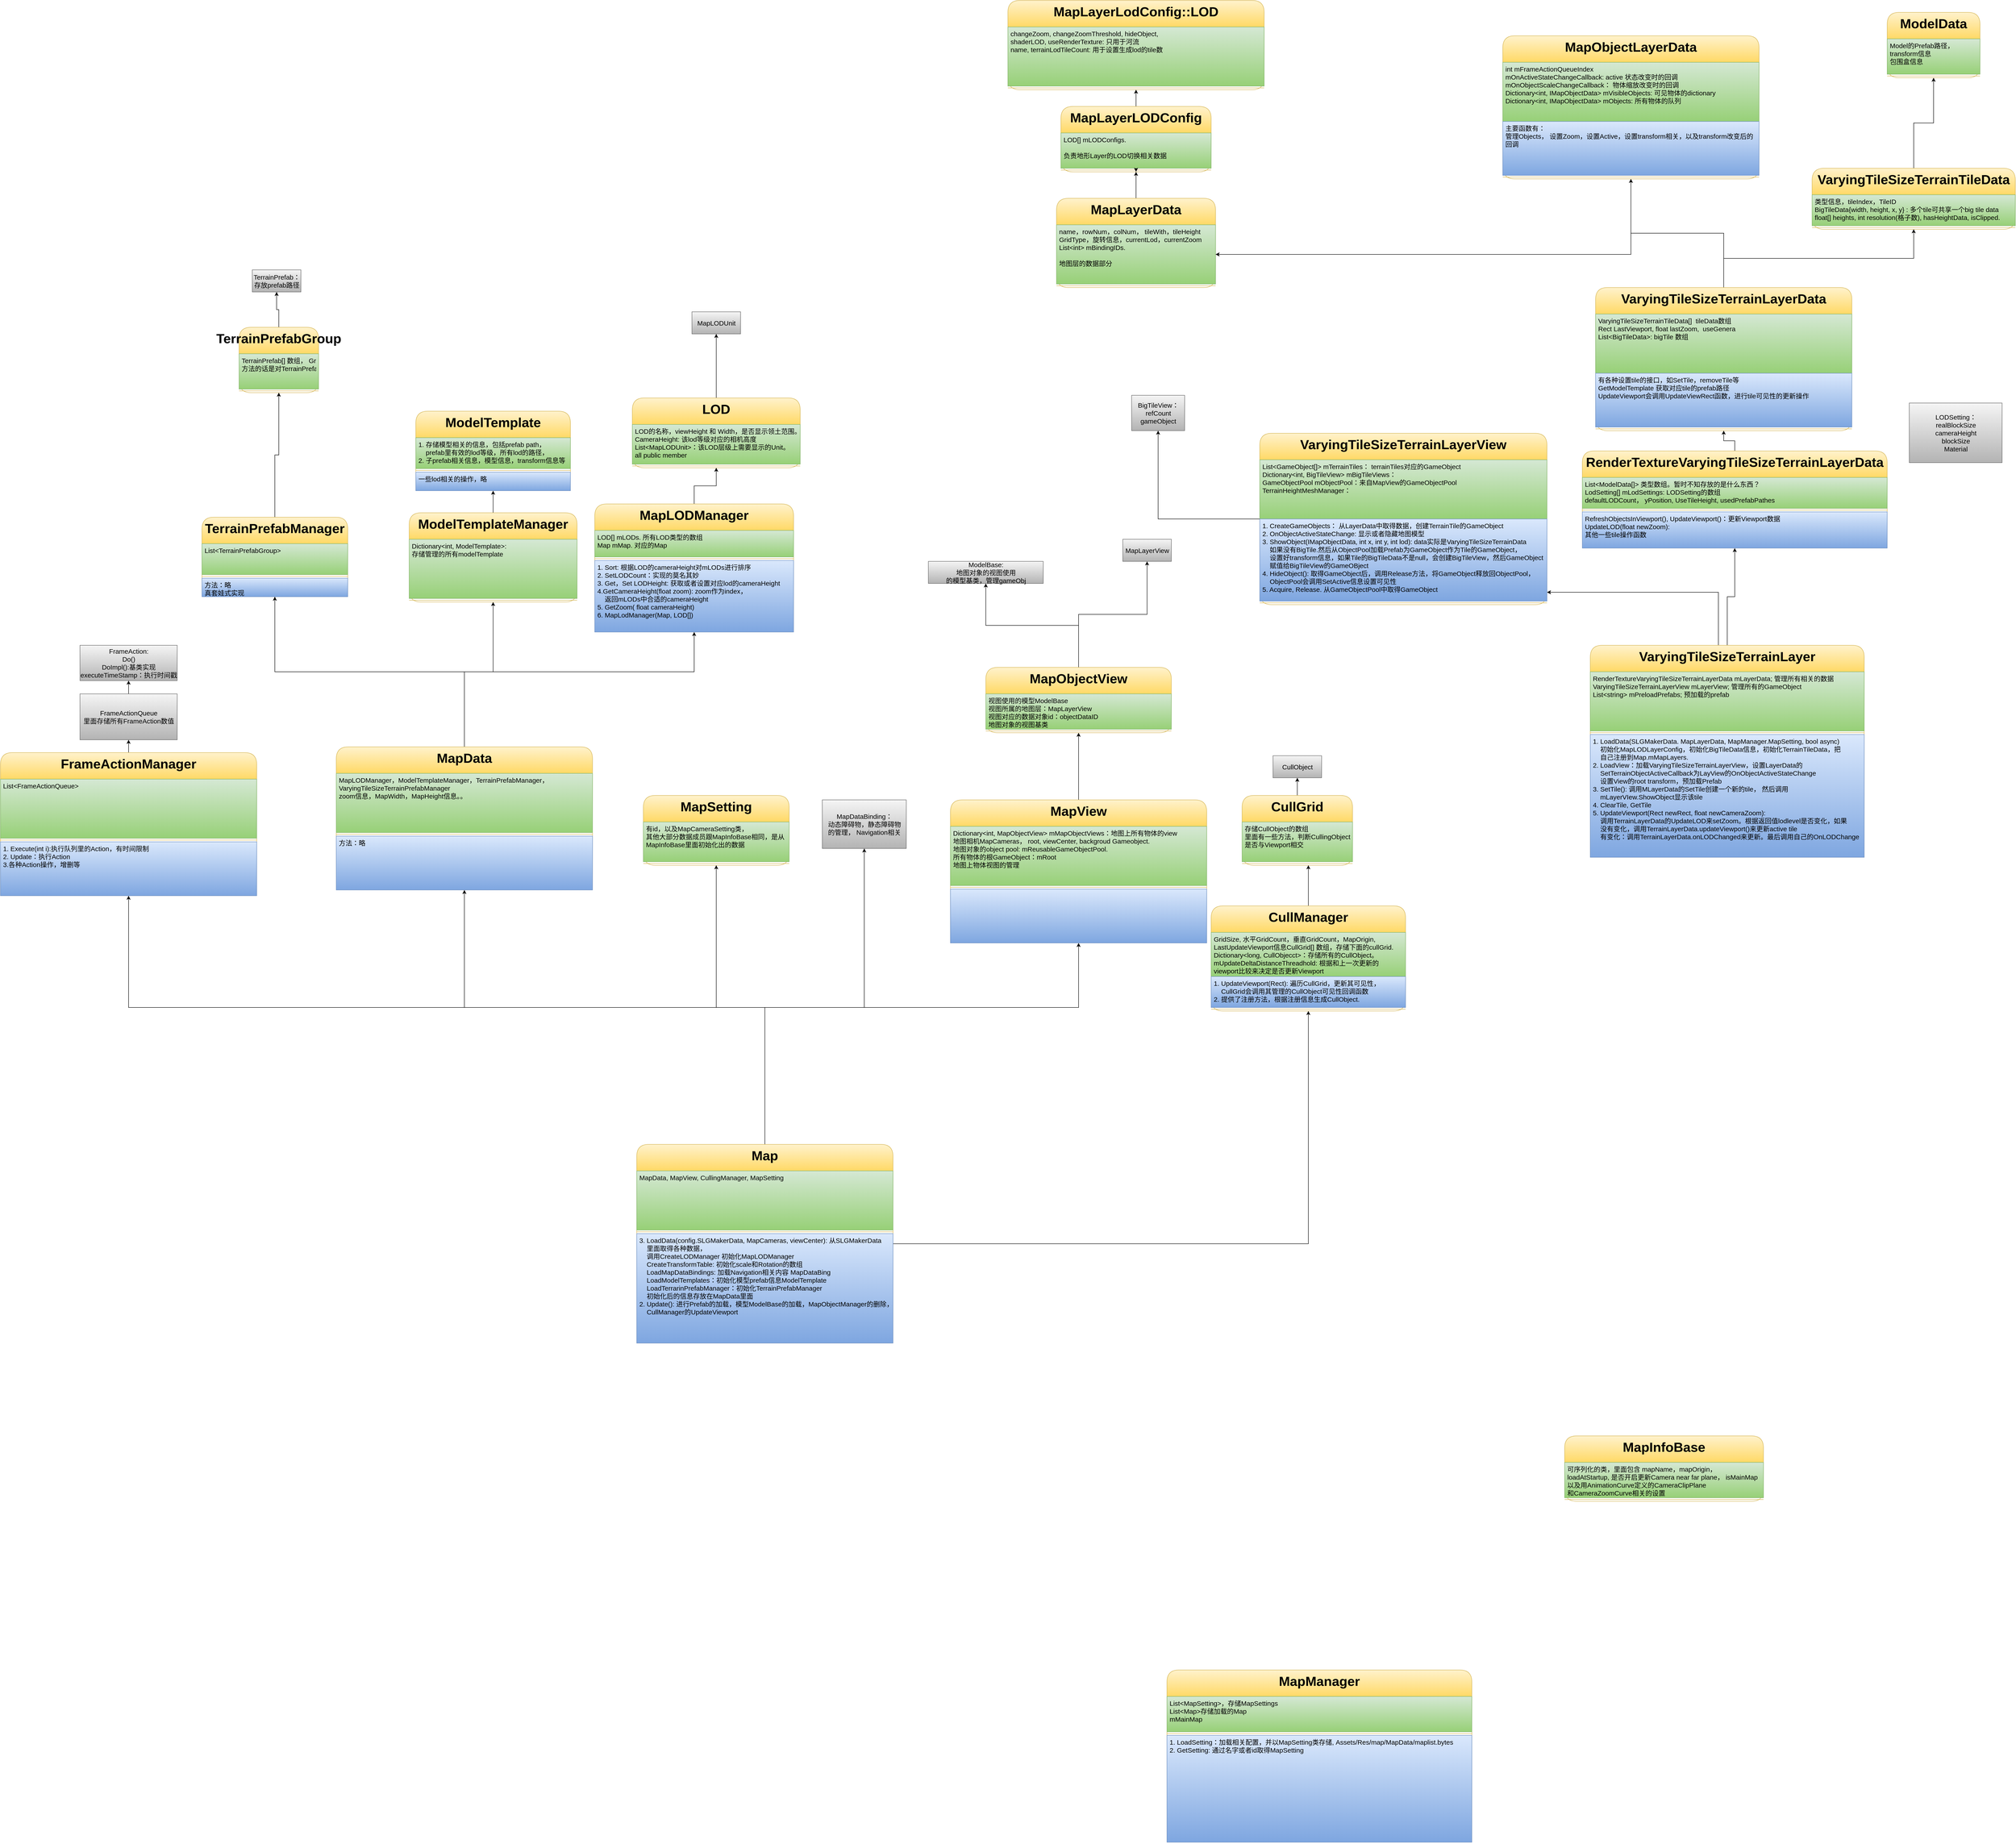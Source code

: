 <mxfile version="20.8.16" type="device"><diagram name="第 1 页" id="ucZVo834wpyrPWDDv5lO"><mxGraphModel dx="4530" dy="2375" grid="1" gridSize="10" guides="1" tooltips="1" connect="1" arrows="1" fold="1" page="1" pageScale="1" pageWidth="827" pageHeight="1169" math="0" shadow="0"><root><mxCell id="0"/><mxCell id="1" parent="0"/><mxCell id="-vTUXGV2b1IW-yCaUbEU-8" value="MapInfoBase" style="swimlane;fontStyle=1;align=center;verticalAlign=top;childLayout=stackLayout;horizontal=1;startSize=60;horizontalStack=0;resizeParent=1;resizeParentMax=0;resizeLast=0;collapsible=1;marginBottom=0;fillColor=#fff2cc;gradientColor=#ffd966;strokeColor=#d6b656;fontSize=30;rounded=1;shadow=0;sketch=0;" parent="1" vertex="1"><mxGeometry x="1430" y="2600" width="450" height="148" as="geometry"/></mxCell><mxCell id="-vTUXGV2b1IW-yCaUbEU-9" value="可序列化的类，里面包含 mapName，mapOrigin，&#10;loadAtStartup, 是否开启更新Camera near far plane， isMainMap&#10;以及用AnimationCurve定义的CameraClipPlane&#10;和CameraZoomCurve相关的设置" style="text;strokeColor=#82b366;fillColor=#d5e8d4;align=left;verticalAlign=top;spacingLeft=4;spacingRight=4;overflow=hidden;rotatable=0;points=[[0,0.5],[1,0.5]];portConstraint=eastwest;gradientColor=#97d077;fontSize=15;" parent="-vTUXGV2b1IW-yCaUbEU-8" vertex="1"><mxGeometry y="60" width="450" height="80" as="geometry"/></mxCell><mxCell id="-vTUXGV2b1IW-yCaUbEU-10" value="" style="line;strokeWidth=1;fillColor=none;align=left;verticalAlign=middle;spacingTop=-1;spacingLeft=3;spacingRight=3;rotatable=0;labelPosition=right;points=[];portConstraint=eastwest;strokeColor=inherit;rounded=1;shadow=0;sketch=0;fontSize=30;" parent="-vTUXGV2b1IW-yCaUbEU-8" vertex="1"><mxGeometry y="140" width="450" height="8" as="geometry"/></mxCell><mxCell id="-vTUXGV2b1IW-yCaUbEU-12" value="MapSetting" style="swimlane;fontStyle=1;align=center;verticalAlign=top;childLayout=stackLayout;horizontal=1;startSize=60;horizontalStack=0;resizeParent=1;resizeParentMax=0;resizeLast=0;collapsible=1;marginBottom=0;fillColor=#fff2cc;gradientColor=#ffd966;strokeColor=#d6b656;fontSize=30;rounded=1;shadow=0;sketch=0;" parent="1" vertex="1"><mxGeometry x="-655" y="1150" width="330" height="158" as="geometry"/></mxCell><mxCell id="-vTUXGV2b1IW-yCaUbEU-13" value="有id，以及MapCameraSetting类，&#10;其他大部分数据成员跟MapInfoBase相同，是从&#10;MapInfoBase里面初始化出的数据" style="text;strokeColor=#82b366;fillColor=#d5e8d4;align=left;verticalAlign=top;spacingLeft=4;spacingRight=4;overflow=hidden;rotatable=0;points=[[0,0.5],[1,0.5]];portConstraint=eastwest;gradientColor=#97d077;fontSize=15;" parent="-vTUXGV2b1IW-yCaUbEU-12" vertex="1"><mxGeometry y="60" width="330" height="90" as="geometry"/></mxCell><mxCell id="-vTUXGV2b1IW-yCaUbEU-14" value="" style="line;strokeWidth=1;fillColor=none;align=left;verticalAlign=middle;spacingTop=-1;spacingLeft=3;spacingRight=3;rotatable=0;labelPosition=right;points=[];portConstraint=eastwest;strokeColor=inherit;rounded=1;shadow=0;sketch=0;fontSize=30;" parent="-vTUXGV2b1IW-yCaUbEU-12" vertex="1"><mxGeometry y="150" width="330" height="8" as="geometry"/></mxCell><mxCell id="-vTUXGV2b1IW-yCaUbEU-15" value="MapManager" style="swimlane;fontStyle=1;align=center;verticalAlign=top;childLayout=stackLayout;horizontal=1;startSize=60;horizontalStack=0;resizeParent=1;resizeParentMax=0;resizeLast=0;collapsible=1;marginBottom=0;fillColor=#fff2cc;gradientColor=#ffd966;strokeColor=#d6b656;fontSize=30;rounded=1;shadow=0;sketch=0;" parent="1" vertex="1"><mxGeometry x="530" y="3130" width="690" height="390" as="geometry"/></mxCell><mxCell id="-vTUXGV2b1IW-yCaUbEU-16" value="List&lt;MapSetting&gt;，存储MapSettings&#10;List&lt;Map&gt;存储加载的Map&#10;mMainMap" style="text;strokeColor=#82b366;fillColor=#d5e8d4;align=left;verticalAlign=top;spacingLeft=4;spacingRight=4;overflow=hidden;rotatable=0;points=[[0,0.5],[1,0.5]];portConstraint=eastwest;gradientColor=#97d077;fontSize=15;" parent="-vTUXGV2b1IW-yCaUbEU-15" vertex="1"><mxGeometry y="60" width="690" height="80" as="geometry"/></mxCell><mxCell id="-vTUXGV2b1IW-yCaUbEU-17" value="" style="line;strokeWidth=1;fillColor=none;align=left;verticalAlign=middle;spacingTop=-1;spacingLeft=3;spacingRight=3;rotatable=0;labelPosition=right;points=[];portConstraint=eastwest;strokeColor=inherit;rounded=1;shadow=0;sketch=0;fontSize=30;" parent="-vTUXGV2b1IW-yCaUbEU-15" vertex="1"><mxGeometry y="140" width="690" height="8" as="geometry"/></mxCell><mxCell id="-vTUXGV2b1IW-yCaUbEU-18" value="1. LoadSetting：加载相关配置，并以MapSetting类存储, Assets/Res/map/MapData/maplist.bytes&#10;2. GetSetting: 通过名字或者id取得MapSetting&#10;" style="text;strokeColor=#6c8ebf;fillColor=#dae8fc;align=left;verticalAlign=top;spacingLeft=4;spacingRight=4;overflow=hidden;rotatable=0;points=[[0,0.5],[1,0.5]];portConstraint=eastwest;gradientColor=#7ea6e0;fontSize=15;" parent="-vTUXGV2b1IW-yCaUbEU-15" vertex="1"><mxGeometry y="148" width="690" height="242" as="geometry"/></mxCell><mxCell id="-vTUXGV2b1IW-yCaUbEU-29" style="edgeStyle=orthogonalEdgeStyle;rounded=0;orthogonalLoop=1;jettySize=auto;html=1;" parent="1" source="-vTUXGV2b1IW-yCaUbEU-19" target="-vTUXGV2b1IW-yCaUbEU-24" edge="1"><mxGeometry relative="1" as="geometry"/></mxCell><mxCell id="-vTUXGV2b1IW-yCaUbEU-19" value="MapLODManager" style="swimlane;fontStyle=1;align=center;verticalAlign=top;childLayout=stackLayout;horizontal=1;startSize=60;horizontalStack=0;resizeParent=1;resizeParentMax=0;resizeLast=0;collapsible=1;marginBottom=0;fillColor=#fff2cc;gradientColor=#ffd966;strokeColor=#d6b656;fontSize=30;rounded=1;shadow=0;sketch=0;" parent="1" vertex="1"><mxGeometry x="-765" y="490" width="450" height="290" as="geometry"/></mxCell><mxCell id="-vTUXGV2b1IW-yCaUbEU-20" value="LOD[] mLODs. 所有LOD类型的数组&#10;Map mMap. 对应的Map" style="text;strokeColor=#82b366;fillColor=#d5e8d4;align=left;verticalAlign=top;spacingLeft=4;spacingRight=4;overflow=hidden;rotatable=0;points=[[0,0.5],[1,0.5]];portConstraint=eastwest;gradientColor=#97d077;fontSize=15;" parent="-vTUXGV2b1IW-yCaUbEU-19" vertex="1"><mxGeometry y="60" width="450" height="60" as="geometry"/></mxCell><mxCell id="-vTUXGV2b1IW-yCaUbEU-21" value="" style="line;strokeWidth=1;fillColor=none;align=left;verticalAlign=middle;spacingTop=-1;spacingLeft=3;spacingRight=3;rotatable=0;labelPosition=right;points=[];portConstraint=eastwest;strokeColor=inherit;rounded=1;shadow=0;sketch=0;fontSize=30;" parent="-vTUXGV2b1IW-yCaUbEU-19" vertex="1"><mxGeometry y="120" width="450" height="8" as="geometry"/></mxCell><mxCell id="-vTUXGV2b1IW-yCaUbEU-22" value="1. Sort: 根据LOD的cameraHeight对mLODs进行排序&#10;2. SetLODCount：实现的莫名其妙&#10;3. Get，Set LODHeight: 获取或者设置对应lod的cameraHeight&#10;4.GetCameraHeight(float zoom): zoom作为index，&#10;    返回mLODs中合适的cameraHeight&#10;5. GetZoom( float cameraHeight)&#10;6. MapLodManager(Map, LOD[])" style="text;strokeColor=#6c8ebf;fillColor=#dae8fc;align=left;verticalAlign=top;spacingLeft=4;spacingRight=4;overflow=hidden;rotatable=0;points=[[0,0.5],[1,0.5]];portConstraint=eastwest;gradientColor=#7ea6e0;fontSize=15;" parent="-vTUXGV2b1IW-yCaUbEU-19" vertex="1"><mxGeometry y="128" width="450" height="162" as="geometry"/></mxCell><mxCell id="-vTUXGV2b1IW-yCaUbEU-23" value="MapLODUnit" style="html=1;fontSize=15;fillColor=#f5f5f5;gradientColor=#b3b3b3;strokeColor=#666666;" parent="1" vertex="1"><mxGeometry x="-545" y="55" width="110" height="50" as="geometry"/></mxCell><mxCell id="-vTUXGV2b1IW-yCaUbEU-28" style="edgeStyle=orthogonalEdgeStyle;rounded=0;orthogonalLoop=1;jettySize=auto;html=1;" parent="1" source="-vTUXGV2b1IW-yCaUbEU-24" target="-vTUXGV2b1IW-yCaUbEU-23" edge="1"><mxGeometry relative="1" as="geometry"/></mxCell><mxCell id="-vTUXGV2b1IW-yCaUbEU-24" value="LOD" style="swimlane;fontStyle=1;align=center;verticalAlign=top;childLayout=stackLayout;horizontal=1;startSize=60;horizontalStack=0;resizeParent=1;resizeParentMax=0;resizeLast=0;collapsible=1;marginBottom=0;fillColor=#fff2cc;gradientColor=#ffd966;strokeColor=#d6b656;fontSize=30;rounded=1;shadow=0;sketch=0;" parent="1" vertex="1"><mxGeometry x="-680" y="250" width="380" height="158" as="geometry"/></mxCell><mxCell id="-vTUXGV2b1IW-yCaUbEU-25" value="LOD的名称，viewHeight 和 Width，是否显示领土范围。&#10;CameraHeight: 该lod等级对应的相机高度&#10;List&lt;MapLODUnit&gt;：该LOD层级上需要显示的Unit。&#10;all public member&#10;" style="text;strokeColor=#82b366;fillColor=#d5e8d4;align=left;verticalAlign=top;spacingLeft=4;spacingRight=4;overflow=hidden;rotatable=0;points=[[0,0.5],[1,0.5]];portConstraint=eastwest;gradientColor=#97d077;fontSize=15;" parent="-vTUXGV2b1IW-yCaUbEU-24" vertex="1"><mxGeometry y="60" width="380" height="90" as="geometry"/></mxCell><mxCell id="-vTUXGV2b1IW-yCaUbEU-26" value="" style="line;strokeWidth=1;fillColor=none;align=left;verticalAlign=middle;spacingTop=-1;spacingLeft=3;spacingRight=3;rotatable=0;labelPosition=right;points=[];portConstraint=eastwest;strokeColor=inherit;rounded=1;shadow=0;sketch=0;fontSize=30;" parent="-vTUXGV2b1IW-yCaUbEU-24" vertex="1"><mxGeometry y="150" width="380" height="8" as="geometry"/></mxCell><mxCell id="-vTUXGV2b1IW-yCaUbEU-30" value="MapDataBinding：&lt;br&gt;动态障碍物，静态障碍物&lt;br&gt;的管理， Navigation相关" style="html=1;fontSize=15;fillColor=#f5f5f5;gradientColor=#b3b3b3;strokeColor=#666666;" parent="1" vertex="1"><mxGeometry x="-250" y="1160" width="190" height="110" as="geometry"/></mxCell><mxCell id="-vTUXGV2b1IW-yCaUbEU-34" value="ModelTemplate" style="swimlane;fontStyle=1;align=center;verticalAlign=top;childLayout=stackLayout;horizontal=1;startSize=60;horizontalStack=0;resizeParent=1;resizeParentMax=0;resizeLast=0;collapsible=1;marginBottom=0;fillColor=#fff2cc;gradientColor=#ffd966;strokeColor=#d6b656;fontSize=30;rounded=1;shadow=0;sketch=0;" parent="1" vertex="1"><mxGeometry x="-1170" y="280" width="350" height="180" as="geometry"/></mxCell><mxCell id="-vTUXGV2b1IW-yCaUbEU-35" value="1. 存储模型相关的信息，包括prefab path， &#10;    prefab里有效的lod等级，所有lod的路径，&#10;2. 子prefab相关信息，模型信息，transform信息等" style="text;strokeColor=#82b366;fillColor=#d5e8d4;align=left;verticalAlign=top;spacingLeft=4;spacingRight=4;overflow=hidden;rotatable=0;points=[[0,0.5],[1,0.5]];portConstraint=eastwest;gradientColor=#97d077;fontSize=15;" parent="-vTUXGV2b1IW-yCaUbEU-34" vertex="1"><mxGeometry y="60" width="350" height="70" as="geometry"/></mxCell><mxCell id="-vTUXGV2b1IW-yCaUbEU-36" value="" style="line;strokeWidth=1;fillColor=none;align=left;verticalAlign=middle;spacingTop=-1;spacingLeft=3;spacingRight=3;rotatable=0;labelPosition=right;points=[];portConstraint=eastwest;strokeColor=inherit;rounded=1;shadow=0;sketch=0;fontSize=30;" parent="-vTUXGV2b1IW-yCaUbEU-34" vertex="1"><mxGeometry y="130" width="350" height="8" as="geometry"/></mxCell><mxCell id="-vTUXGV2b1IW-yCaUbEU-37" value="一些lod相关的操作，略" style="text;strokeColor=#6c8ebf;fillColor=#dae8fc;align=left;verticalAlign=top;spacingLeft=4;spacingRight=4;overflow=hidden;rotatable=0;points=[[0,0.5],[1,0.5]];portConstraint=eastwest;gradientColor=#7ea6e0;fontSize=15;" parent="-vTUXGV2b1IW-yCaUbEU-34" vertex="1"><mxGeometry y="138" width="350" height="42" as="geometry"/></mxCell><mxCell id="-vTUXGV2b1IW-yCaUbEU-38" value="TerrainPrefab：&lt;br&gt;存放prefab路径" style="html=1;fontSize=15;fillColor=#f5f5f5;gradientColor=#b3b3b3;strokeColor=#666666;" parent="1" vertex="1"><mxGeometry x="-1540" y="-40" width="110" height="50" as="geometry"/></mxCell><mxCell id="pgSbF3IPqKMK44rvUrTD-12" style="edgeStyle=orthogonalEdgeStyle;rounded=0;orthogonalLoop=1;jettySize=auto;html=1;entryX=0.5;entryY=1;entryDx=0;entryDy=0;" parent="1" source="-vTUXGV2b1IW-yCaUbEU-39" target="-vTUXGV2b1IW-yCaUbEU-38" edge="1"><mxGeometry relative="1" as="geometry"/></mxCell><mxCell id="-vTUXGV2b1IW-yCaUbEU-39" value="TerrainPrefabGroup" style="swimlane;fontStyle=1;align=center;verticalAlign=top;childLayout=stackLayout;horizontal=1;startSize=60;horizontalStack=0;resizeParent=1;resizeParentMax=0;resizeLast=0;collapsible=1;marginBottom=0;fillColor=#fff2cc;gradientColor=#ffd966;strokeColor=#d6b656;fontSize=30;rounded=1;shadow=0;sketch=0;" parent="1" vertex="1"><mxGeometry x="-1570" y="90" width="180" height="148" as="geometry"/></mxCell><mxCell id="-vTUXGV2b1IW-yCaUbEU-40" value="TerrainPrefab[] 数组， GroupID&#10;方法的话是对TerrainPrefab数组的各种操作" style="text;strokeColor=#82b366;fillColor=#d5e8d4;align=left;verticalAlign=top;spacingLeft=4;spacingRight=4;overflow=hidden;rotatable=0;points=[[0,0.5],[1,0.5]];portConstraint=eastwest;gradientColor=#97d077;fontSize=15;" parent="-vTUXGV2b1IW-yCaUbEU-39" vertex="1"><mxGeometry y="60" width="180" height="80" as="geometry"/></mxCell><mxCell id="-vTUXGV2b1IW-yCaUbEU-41" value="" style="line;strokeWidth=1;fillColor=none;align=left;verticalAlign=middle;spacingTop=-1;spacingLeft=3;spacingRight=3;rotatable=0;labelPosition=right;points=[];portConstraint=eastwest;strokeColor=inherit;rounded=1;shadow=0;sketch=0;fontSize=30;" parent="-vTUXGV2b1IW-yCaUbEU-39" vertex="1"><mxGeometry y="140" width="180" height="8" as="geometry"/></mxCell><mxCell id="pgSbF3IPqKMK44rvUrTD-13" style="edgeStyle=orthogonalEdgeStyle;rounded=0;orthogonalLoop=1;jettySize=auto;html=1;" parent="1" source="-vTUXGV2b1IW-yCaUbEU-42" target="-vTUXGV2b1IW-yCaUbEU-39" edge="1"><mxGeometry relative="1" as="geometry"/></mxCell><mxCell id="-vTUXGV2b1IW-yCaUbEU-42" value="TerrainPrefabManager" style="swimlane;fontStyle=1;align=center;verticalAlign=top;childLayout=stackLayout;horizontal=1;startSize=60;horizontalStack=0;resizeParent=1;resizeParentMax=0;resizeLast=0;collapsible=1;marginBottom=0;fillColor=#fff2cc;gradientColor=#ffd966;strokeColor=#d6b656;fontSize=30;rounded=1;shadow=0;sketch=0;" parent="1" vertex="1"><mxGeometry x="-1654" y="520" width="330" height="180" as="geometry"/></mxCell><mxCell id="-vTUXGV2b1IW-yCaUbEU-43" value="List&lt;TerrainPrefabGroup&gt; " style="text;strokeColor=#82b366;fillColor=#d5e8d4;align=left;verticalAlign=top;spacingLeft=4;spacingRight=4;overflow=hidden;rotatable=0;points=[[0,0.5],[1,0.5]];portConstraint=eastwest;gradientColor=#97d077;fontSize=15;" parent="-vTUXGV2b1IW-yCaUbEU-42" vertex="1"><mxGeometry y="60" width="330" height="70" as="geometry"/></mxCell><mxCell id="-vTUXGV2b1IW-yCaUbEU-44" value="" style="line;strokeWidth=1;fillColor=none;align=left;verticalAlign=middle;spacingTop=-1;spacingLeft=3;spacingRight=3;rotatable=0;labelPosition=right;points=[];portConstraint=eastwest;strokeColor=inherit;rounded=1;shadow=0;sketch=0;fontSize=30;" parent="-vTUXGV2b1IW-yCaUbEU-42" vertex="1"><mxGeometry y="130" width="330" height="8" as="geometry"/></mxCell><mxCell id="-vTUXGV2b1IW-yCaUbEU-45" value="方法：略&#10;真套娃式实现" style="text;strokeColor=#6c8ebf;fillColor=#dae8fc;align=left;verticalAlign=top;spacingLeft=4;spacingRight=4;overflow=hidden;rotatable=0;points=[[0,0.5],[1,0.5]];portConstraint=eastwest;gradientColor=#7ea6e0;fontSize=15;" parent="-vTUXGV2b1IW-yCaUbEU-42" vertex="1"><mxGeometry y="138" width="330" height="42" as="geometry"/></mxCell><mxCell id="pgSbF3IPqKMK44rvUrTD-14" style="edgeStyle=orthogonalEdgeStyle;rounded=0;orthogonalLoop=1;jettySize=auto;html=1;" parent="1" source="-vTUXGV2b1IW-yCaUbEU-47" target="-vTUXGV2b1IW-yCaUbEU-42" edge="1"><mxGeometry relative="1" as="geometry"/></mxCell><mxCell id="pgSbF3IPqKMK44rvUrTD-19" style="edgeStyle=orthogonalEdgeStyle;rounded=0;orthogonalLoop=1;jettySize=auto;html=1;" parent="1" source="-vTUXGV2b1IW-yCaUbEU-47" target="pgSbF3IPqKMK44rvUrTD-15" edge="1"><mxGeometry relative="1" as="geometry"><Array as="points"><mxPoint x="-1060" y="870"/><mxPoint x="-995" y="870"/></Array></mxGeometry></mxCell><mxCell id="pgSbF3IPqKMK44rvUrTD-21" style="edgeStyle=orthogonalEdgeStyle;rounded=0;orthogonalLoop=1;jettySize=auto;html=1;" parent="1" source="-vTUXGV2b1IW-yCaUbEU-47" target="-vTUXGV2b1IW-yCaUbEU-19" edge="1"><mxGeometry relative="1" as="geometry"><Array as="points"><mxPoint x="-1060" y="870"/><mxPoint x="-540" y="870"/></Array></mxGeometry></mxCell><mxCell id="-vTUXGV2b1IW-yCaUbEU-47" value="MapData" style="swimlane;fontStyle=1;align=center;verticalAlign=top;childLayout=stackLayout;horizontal=1;startSize=60;horizontalStack=0;resizeParent=1;resizeParentMax=0;resizeLast=0;collapsible=1;marginBottom=0;fillColor=#fff2cc;gradientColor=#ffd966;strokeColor=#d6b656;fontSize=30;rounded=1;shadow=0;sketch=0;" parent="1" vertex="1"><mxGeometry x="-1350" y="1040" width="580" height="324" as="geometry"/></mxCell><mxCell id="-vTUXGV2b1IW-yCaUbEU-48" value="MapLODManager，ModelTemplateManager，TerrainPrefabManager，&#10;VaryingTileSizeTerrainPrefabManager&#10;zoom信息，MapWidth，MapHeight信息。。" style="text;strokeColor=#82b366;fillColor=#d5e8d4;align=left;verticalAlign=top;spacingLeft=4;spacingRight=4;overflow=hidden;rotatable=0;points=[[0,0.5],[1,0.5]];portConstraint=eastwest;gradientColor=#97d077;fontSize=15;" parent="-vTUXGV2b1IW-yCaUbEU-47" vertex="1"><mxGeometry y="60" width="580" height="134" as="geometry"/></mxCell><mxCell id="-vTUXGV2b1IW-yCaUbEU-49" value="" style="line;strokeWidth=1;fillColor=none;align=left;verticalAlign=middle;spacingTop=-1;spacingLeft=3;spacingRight=3;rotatable=0;labelPosition=right;points=[];portConstraint=eastwest;strokeColor=inherit;rounded=1;shadow=0;sketch=0;fontSize=30;" parent="-vTUXGV2b1IW-yCaUbEU-47" vertex="1"><mxGeometry y="194" width="580" height="8" as="geometry"/></mxCell><mxCell id="-vTUXGV2b1IW-yCaUbEU-50" value="方法：略" style="text;strokeColor=#6c8ebf;fillColor=#dae8fc;align=left;verticalAlign=top;spacingLeft=4;spacingRight=4;overflow=hidden;rotatable=0;points=[[0,0.5],[1,0.5]];portConstraint=eastwest;gradientColor=#7ea6e0;fontSize=15;" parent="-vTUXGV2b1IW-yCaUbEU-47" vertex="1"><mxGeometry y="202" width="580" height="122" as="geometry"/></mxCell><mxCell id="pgSbF3IPqKMK44rvUrTD-38" style="edgeStyle=orthogonalEdgeStyle;rounded=0;orthogonalLoop=1;jettySize=auto;html=1;" parent="1" source="-vTUXGV2b1IW-yCaUbEU-51" target="-vTUXGV2b1IW-yCaUbEU-12" edge="1"><mxGeometry relative="1" as="geometry"><Array as="points"><mxPoint x="-380" y="1630"/><mxPoint x="-490" y="1630"/></Array></mxGeometry></mxCell><mxCell id="pgSbF3IPqKMK44rvUrTD-39" style="edgeStyle=orthogonalEdgeStyle;rounded=0;orthogonalLoop=1;jettySize=auto;html=1;" parent="1" source="-vTUXGV2b1IW-yCaUbEU-51" target="-vTUXGV2b1IW-yCaUbEU-50" edge="1"><mxGeometry relative="1" as="geometry"><Array as="points"><mxPoint x="-380" y="1630"/><mxPoint x="-1060" y="1630"/></Array></mxGeometry></mxCell><mxCell id="pgSbF3IPqKMK44rvUrTD-40" style="edgeStyle=orthogonalEdgeStyle;rounded=0;orthogonalLoop=1;jettySize=auto;html=1;" parent="1" source="-vTUXGV2b1IW-yCaUbEU-51" target="-vTUXGV2b1IW-yCaUbEU-30" edge="1"><mxGeometry relative="1" as="geometry"><Array as="points"><mxPoint x="-380" y="1630"/><mxPoint x="-155" y="1630"/></Array></mxGeometry></mxCell><mxCell id="pgSbF3IPqKMK44rvUrTD-55" style="edgeStyle=orthogonalEdgeStyle;rounded=0;orthogonalLoop=1;jettySize=auto;html=1;" parent="1" source="-vTUXGV2b1IW-yCaUbEU-51" target="-vTUXGV2b1IW-yCaUbEU-56" edge="1"><mxGeometry relative="1" as="geometry"><Array as="points"><mxPoint x="-380" y="1630"/><mxPoint x="330" y="1630"/></Array></mxGeometry></mxCell><mxCell id="pgSbF3IPqKMK44rvUrTD-57" style="edgeStyle=orthogonalEdgeStyle;rounded=0;orthogonalLoop=1;jettySize=auto;html=1;" parent="1" source="-vTUXGV2b1IW-yCaUbEU-51" target="pgSbF3IPqKMK44rvUrTD-49" edge="1"><mxGeometry relative="1" as="geometry"/></mxCell><mxCell id="pgSbF3IPqKMK44rvUrTD-76" style="edgeStyle=orthogonalEdgeStyle;rounded=0;orthogonalLoop=1;jettySize=auto;html=1;" parent="1" source="-vTUXGV2b1IW-yCaUbEU-51" target="pgSbF3IPqKMK44rvUrTD-69" edge="1"><mxGeometry relative="1" as="geometry"><Array as="points"><mxPoint x="-380" y="1630"/><mxPoint x="-1820" y="1630"/></Array></mxGeometry></mxCell><mxCell id="-vTUXGV2b1IW-yCaUbEU-51" value="Map" style="swimlane;fontStyle=1;align=center;verticalAlign=top;childLayout=stackLayout;horizontal=1;startSize=60;horizontalStack=0;resizeParent=1;resizeParentMax=0;resizeLast=0;collapsible=1;marginBottom=0;fillColor=#fff2cc;gradientColor=#ffd966;strokeColor=#d6b656;fontSize=30;rounded=1;shadow=0;sketch=0;" parent="1" vertex="1"><mxGeometry x="-670" y="1940" width="580" height="450" as="geometry"/></mxCell><mxCell id="-vTUXGV2b1IW-yCaUbEU-52" value="MapData, MapView, CullingManager, MapSetting" style="text;strokeColor=#82b366;fillColor=#d5e8d4;align=left;verticalAlign=top;spacingLeft=4;spacingRight=4;overflow=hidden;rotatable=0;points=[[0,0.5],[1,0.5]];portConstraint=eastwest;gradientColor=#97d077;fontSize=15;" parent="-vTUXGV2b1IW-yCaUbEU-51" vertex="1"><mxGeometry y="60" width="580" height="134" as="geometry"/></mxCell><mxCell id="-vTUXGV2b1IW-yCaUbEU-53" value="" style="line;strokeWidth=1;fillColor=none;align=left;verticalAlign=middle;spacingTop=-1;spacingLeft=3;spacingRight=3;rotatable=0;labelPosition=right;points=[];portConstraint=eastwest;strokeColor=inherit;rounded=1;shadow=0;sketch=0;fontSize=30;" parent="-vTUXGV2b1IW-yCaUbEU-51" vertex="1"><mxGeometry y="194" width="580" height="8" as="geometry"/></mxCell><mxCell id="-vTUXGV2b1IW-yCaUbEU-54" value="3. LoadData(config.SLGMakerData, MapCameras, viewCenter): 从SLGMakerData&#10;    里面取得各种数据，&#10;    调用CreateLODManager 初始化MapLODManager&#10;    CreateTransformTable: 初始化scale和Rotation的数组&#10;    LoadMapDataBindings: 加载Navigation相关内容 MapDataBing&#10;    LoadModelTemplates：初始化模型prefab信息ModelTemplate&#10;    LoadTerrarinPrefabManager：初始化TerrainPrefabManager&#10;    初始化后的信息存放在MapData里面&#10;2. Update(): 进行Prefab的加载，模型ModelBase的加载，MapObjectManager的删除，&#10;    CullManager的UpdateViewport&#10;    " style="text;strokeColor=#6c8ebf;fillColor=#dae8fc;align=left;verticalAlign=top;spacingLeft=4;spacingRight=4;overflow=hidden;rotatable=0;points=[[0,0.5],[1,0.5]];portConstraint=eastwest;gradientColor=#7ea6e0;fontSize=15;" parent="-vTUXGV2b1IW-yCaUbEU-51" vertex="1"><mxGeometry y="202" width="580" height="248" as="geometry"/></mxCell><mxCell id="pgSbF3IPqKMK44rvUrTD-10" style="edgeStyle=orthogonalEdgeStyle;rounded=0;orthogonalLoop=1;jettySize=auto;html=1;" parent="1" source="-vTUXGV2b1IW-yCaUbEU-56" target="-vTUXGV2b1IW-yCaUbEU-60" edge="1"><mxGeometry relative="1" as="geometry"/></mxCell><mxCell id="-vTUXGV2b1IW-yCaUbEU-56" value="MapView&#10;" style="swimlane;fontStyle=1;align=center;verticalAlign=top;childLayout=stackLayout;horizontal=1;startSize=60;horizontalStack=0;resizeParent=1;resizeParentMax=0;resizeLast=0;collapsible=1;marginBottom=0;fillColor=#fff2cc;gradientColor=#ffd966;strokeColor=#d6b656;fontSize=30;rounded=1;shadow=0;sketch=0;" parent="1" vertex="1"><mxGeometry x="40" y="1160" width="580" height="324" as="geometry"/></mxCell><mxCell id="-vTUXGV2b1IW-yCaUbEU-57" value="Dictionary&lt;int, MapObjectView&gt; mMapObjectViews：地图上所有物体的view&#10;地图相机MapCameras， root, viewCenter, backgroud Gameobject. &#10;地图对象的object pool: mReusableGameObjectPool.&#10;所有物体的根GameObject：mRoot&#10;地图上物体视图的管理" style="text;strokeColor=#82b366;fillColor=#d5e8d4;align=left;verticalAlign=top;spacingLeft=4;spacingRight=4;overflow=hidden;rotatable=0;points=[[0,0.5],[1,0.5]];portConstraint=eastwest;gradientColor=#97d077;fontSize=15;" parent="-vTUXGV2b1IW-yCaUbEU-56" vertex="1"><mxGeometry y="60" width="580" height="134" as="geometry"/></mxCell><mxCell id="-vTUXGV2b1IW-yCaUbEU-58" value="" style="line;strokeWidth=1;fillColor=none;align=left;verticalAlign=middle;spacingTop=-1;spacingLeft=3;spacingRight=3;rotatable=0;labelPosition=right;points=[];portConstraint=eastwest;strokeColor=inherit;rounded=1;shadow=0;sketch=0;fontSize=30;" parent="-vTUXGV2b1IW-yCaUbEU-56" vertex="1"><mxGeometry y="194" width="580" height="8" as="geometry"/></mxCell><mxCell id="-vTUXGV2b1IW-yCaUbEU-59" value="" style="text;strokeColor=#6c8ebf;fillColor=#dae8fc;align=left;verticalAlign=top;spacingLeft=4;spacingRight=4;overflow=hidden;rotatable=0;points=[[0,0.5],[1,0.5]];portConstraint=eastwest;gradientColor=#7ea6e0;fontSize=15;" parent="-vTUXGV2b1IW-yCaUbEU-56" vertex="1"><mxGeometry y="202" width="580" height="122" as="geometry"/></mxCell><mxCell id="pgSbF3IPqKMK44rvUrTD-6" style="edgeStyle=orthogonalEdgeStyle;rounded=0;orthogonalLoop=1;jettySize=auto;html=1;" parent="1" source="-vTUXGV2b1IW-yCaUbEU-60" target="pgSbF3IPqKMK44rvUrTD-4" edge="1"><mxGeometry relative="1" as="geometry"/></mxCell><mxCell id="pgSbF3IPqKMK44rvUrTD-9" style="edgeStyle=orthogonalEdgeStyle;rounded=0;orthogonalLoop=1;jettySize=auto;html=1;" parent="1" source="-vTUXGV2b1IW-yCaUbEU-60" target="-vTUXGV2b1IW-yCaUbEU-67" edge="1"><mxGeometry relative="1" as="geometry"/></mxCell><mxCell id="-vTUXGV2b1IW-yCaUbEU-60" value="MapObjectView" style="swimlane;fontStyle=1;align=center;verticalAlign=top;childLayout=stackLayout;horizontal=1;startSize=60;horizontalStack=0;resizeParent=1;resizeParentMax=0;resizeLast=0;collapsible=1;marginBottom=0;fillColor=#fff2cc;gradientColor=#ffd966;strokeColor=#d6b656;fontSize=30;rounded=1;shadow=0;sketch=0;" parent="1" vertex="1"><mxGeometry x="120" y="860" width="420" height="148" as="geometry"/></mxCell><mxCell id="-vTUXGV2b1IW-yCaUbEU-61" value="视图使用的模型ModelBase&#10;视图所属的地图层：MapLayerView&#10;视图对应的数据对象id：objectDataID&#10;地图对象的视图基类" style="text;strokeColor=#82b366;fillColor=#d5e8d4;align=left;verticalAlign=top;spacingLeft=4;spacingRight=4;overflow=hidden;rotatable=0;points=[[0,0.5],[1,0.5]];portConstraint=eastwest;gradientColor=#97d077;fontSize=15;" parent="-vTUXGV2b1IW-yCaUbEU-60" vertex="1"><mxGeometry y="60" width="420" height="80" as="geometry"/></mxCell><mxCell id="-vTUXGV2b1IW-yCaUbEU-62" value="" style="line;strokeWidth=1;fillColor=none;align=left;verticalAlign=middle;spacingTop=-1;spacingLeft=3;spacingRight=3;rotatable=0;labelPosition=right;points=[];portConstraint=eastwest;strokeColor=inherit;rounded=1;shadow=0;sketch=0;fontSize=30;" parent="-vTUXGV2b1IW-yCaUbEU-60" vertex="1"><mxGeometry y="140" width="420" height="8" as="geometry"/></mxCell><mxCell id="-vTUXGV2b1IW-yCaUbEU-67" value="ModelBase:&lt;br&gt;地图对象的视图使用&lt;br&gt;的模型基类，管理gameObj" style="html=1;fontSize=15;fillColor=#f5f5f5;gradientColor=#b3b3b3;strokeColor=#666666;" parent="1" vertex="1"><mxGeometry x="-10" y="620" width="260" height="50" as="geometry"/></mxCell><mxCell id="4NCW2AedlkWvsdP8DhKn-12" style="edgeStyle=orthogonalEdgeStyle;rounded=0;orthogonalLoop=1;jettySize=auto;html=1;" parent="1" source="-vTUXGV2b1IW-yCaUbEU-68" target="pgSbF3IPqKMK44rvUrTD-1" edge="1"><mxGeometry relative="1" as="geometry"/></mxCell><mxCell id="-vTUXGV2b1IW-yCaUbEU-68" value="MapLayerData" style="swimlane;fontStyle=1;align=center;verticalAlign=top;childLayout=stackLayout;horizontal=1;startSize=60;horizontalStack=0;resizeParent=1;resizeParentMax=0;resizeLast=0;collapsible=1;marginBottom=0;fillColor=#fff2cc;gradientColor=#ffd966;strokeColor=#d6b656;fontSize=30;rounded=1;shadow=0;sketch=0;" parent="1" vertex="1"><mxGeometry x="280" y="-202" width="360" height="202" as="geometry"/></mxCell><mxCell id="-vTUXGV2b1IW-yCaUbEU-69" value="name，rowNum，colNum， tileWith，tileHeight&#10;GridType，旋转信息，currentLod，currentZoom&#10;List&lt;int&gt; mBindingIDs. &#10;&#10;地图层的数据部分" style="text;strokeColor=#82b366;fillColor=#d5e8d4;align=left;verticalAlign=top;spacingLeft=4;spacingRight=4;overflow=hidden;rotatable=0;points=[[0,0.5],[1,0.5]];portConstraint=eastwest;gradientColor=#97d077;fontSize=15;" parent="-vTUXGV2b1IW-yCaUbEU-68" vertex="1"><mxGeometry y="60" width="360" height="134" as="geometry"/></mxCell><mxCell id="-vTUXGV2b1IW-yCaUbEU-70" value="" style="line;strokeWidth=1;fillColor=none;align=left;verticalAlign=middle;spacingTop=-1;spacingLeft=3;spacingRight=3;rotatable=0;labelPosition=right;points=[];portConstraint=eastwest;strokeColor=inherit;rounded=1;shadow=0;sketch=0;fontSize=30;" parent="-vTUXGV2b1IW-yCaUbEU-68" vertex="1"><mxGeometry y="194" width="360" height="8" as="geometry"/></mxCell><mxCell id="4NCW2AedlkWvsdP8DhKn-17" style="edgeStyle=orthogonalEdgeStyle;rounded=0;orthogonalLoop=1;jettySize=auto;html=1;" parent="1" source="pgSbF3IPqKMK44rvUrTD-1" target="4NCW2AedlkWvsdP8DhKn-14" edge="1"><mxGeometry relative="1" as="geometry"/></mxCell><mxCell id="pgSbF3IPqKMK44rvUrTD-1" value="MapLayerLODConfig" style="swimlane;fontStyle=1;align=center;verticalAlign=top;childLayout=stackLayout;horizontal=1;startSize=60;horizontalStack=0;resizeParent=1;resizeParentMax=0;resizeLast=0;collapsible=1;marginBottom=0;fillColor=#fff2cc;gradientColor=#ffd966;strokeColor=#d6b656;fontSize=30;rounded=1;shadow=0;sketch=0;" parent="1" vertex="1"><mxGeometry x="290" y="-410" width="340" height="148" as="geometry"/></mxCell><mxCell id="pgSbF3IPqKMK44rvUrTD-2" value="LOD[] mLODConfigs.&#10;&#10;负责地形Layer的LOD切换相关数据" style="text;strokeColor=#82b366;fillColor=#d5e8d4;align=left;verticalAlign=top;spacingLeft=4;spacingRight=4;overflow=hidden;rotatable=0;points=[[0,0.5],[1,0.5]];portConstraint=eastwest;gradientColor=#97d077;fontSize=15;" parent="pgSbF3IPqKMK44rvUrTD-1" vertex="1"><mxGeometry y="60" width="340" height="80" as="geometry"/></mxCell><mxCell id="pgSbF3IPqKMK44rvUrTD-3" value="" style="line;strokeWidth=1;fillColor=none;align=left;verticalAlign=middle;spacingTop=-1;spacingLeft=3;spacingRight=3;rotatable=0;labelPosition=right;points=[];portConstraint=eastwest;strokeColor=inherit;rounded=1;shadow=0;sketch=0;fontSize=30;" parent="pgSbF3IPqKMK44rvUrTD-1" vertex="1"><mxGeometry y="140" width="340" height="8" as="geometry"/></mxCell><mxCell id="pgSbF3IPqKMK44rvUrTD-8" style="edgeStyle=orthogonalEdgeStyle;rounded=0;orthogonalLoop=1;jettySize=auto;html=1;startArrow=none;" parent="pgSbF3IPqKMK44rvUrTD-1" source="pgSbF3IPqKMK44rvUrTD-2" target="pgSbF3IPqKMK44rvUrTD-1" edge="1"><mxGeometry relative="1" as="geometry"><Array as="points"><mxPoint x="160" y="84"/><mxPoint x="160" y="84"/></Array></mxGeometry></mxCell><mxCell id="pgSbF3IPqKMK44rvUrTD-4" value="MapLayerView" style="html=1;fontSize=15;fillColor=#f5f5f5;gradientColor=#b3b3b3;strokeColor=#666666;" parent="1" vertex="1"><mxGeometry x="430" y="570" width="110" height="50" as="geometry"/></mxCell><mxCell id="pgSbF3IPqKMK44rvUrTD-18" style="edgeStyle=orthogonalEdgeStyle;rounded=0;orthogonalLoop=1;jettySize=auto;html=1;" parent="1" source="pgSbF3IPqKMK44rvUrTD-15" target="-vTUXGV2b1IW-yCaUbEU-34" edge="1"><mxGeometry relative="1" as="geometry"/></mxCell><mxCell id="pgSbF3IPqKMK44rvUrTD-15" value="ModelTemplateManager" style="swimlane;fontStyle=1;align=center;verticalAlign=top;childLayout=stackLayout;horizontal=1;startSize=60;horizontalStack=0;resizeParent=1;resizeParentMax=0;resizeLast=0;collapsible=1;marginBottom=0;fillColor=#fff2cc;gradientColor=#ffd966;strokeColor=#d6b656;fontSize=30;rounded=1;shadow=0;sketch=0;" parent="1" vertex="1"><mxGeometry x="-1185" y="510" width="380" height="202" as="geometry"/></mxCell><mxCell id="pgSbF3IPqKMK44rvUrTD-16" value="Dictionary&lt;int, ModelTemplate&gt;: &#10;存储管理的所有modelTemplate" style="text;strokeColor=#82b366;fillColor=#d5e8d4;align=left;verticalAlign=top;spacingLeft=4;spacingRight=4;overflow=hidden;rotatable=0;points=[[0,0.5],[1,0.5]];portConstraint=eastwest;gradientColor=#97d077;fontSize=15;" parent="pgSbF3IPqKMK44rvUrTD-15" vertex="1"><mxGeometry y="60" width="380" height="134" as="geometry"/></mxCell><mxCell id="pgSbF3IPqKMK44rvUrTD-17" value="" style="line;strokeWidth=1;fillColor=none;align=left;verticalAlign=middle;spacingTop=-1;spacingLeft=3;spacingRight=3;rotatable=0;labelPosition=right;points=[];portConstraint=eastwest;strokeColor=inherit;rounded=1;shadow=0;sketch=0;fontSize=30;" parent="pgSbF3IPqKMK44rvUrTD-15" vertex="1"><mxGeometry y="194" width="380" height="8" as="geometry"/></mxCell><mxCell id="pgSbF3IPqKMK44rvUrTD-45" value="CullObject" style="html=1;fontSize=15;fillColor=#f5f5f5;gradientColor=#b3b3b3;strokeColor=#666666;" parent="1" vertex="1"><mxGeometry x="770" y="1060" width="110" height="50" as="geometry"/></mxCell><mxCell id="pgSbF3IPqKMK44rvUrTD-58" style="edgeStyle=orthogonalEdgeStyle;rounded=0;orthogonalLoop=1;jettySize=auto;html=1;entryX=0.5;entryY=1;entryDx=0;entryDy=0;" parent="1" source="pgSbF3IPqKMK44rvUrTD-46" target="pgSbF3IPqKMK44rvUrTD-45" edge="1"><mxGeometry relative="1" as="geometry"/></mxCell><mxCell id="pgSbF3IPqKMK44rvUrTD-46" value="CullGrid" style="swimlane;fontStyle=1;align=center;verticalAlign=top;childLayout=stackLayout;horizontal=1;startSize=60;horizontalStack=0;resizeParent=1;resizeParentMax=0;resizeLast=0;collapsible=1;marginBottom=0;fillColor=#fff2cc;gradientColor=#ffd966;strokeColor=#d6b656;fontSize=30;rounded=1;shadow=0;sketch=0;" parent="1" vertex="1"><mxGeometry x="700" y="1150" width="250" height="158" as="geometry"/></mxCell><mxCell id="pgSbF3IPqKMK44rvUrTD-47" value="存储CullObject的数组&#10;里面有一些方法，判断CullingObject&#10;是否与Viewport相交" style="text;strokeColor=#82b366;fillColor=#d5e8d4;align=left;verticalAlign=top;spacingLeft=4;spacingRight=4;overflow=hidden;rotatable=0;points=[[0,0.5],[1,0.5]];portConstraint=eastwest;gradientColor=#97d077;fontSize=15;" parent="pgSbF3IPqKMK44rvUrTD-46" vertex="1"><mxGeometry y="60" width="250" height="90" as="geometry"/></mxCell><mxCell id="pgSbF3IPqKMK44rvUrTD-48" value="" style="line;strokeWidth=1;fillColor=none;align=left;verticalAlign=middle;spacingTop=-1;spacingLeft=3;spacingRight=3;rotatable=0;labelPosition=right;points=[];portConstraint=eastwest;strokeColor=inherit;rounded=1;shadow=0;sketch=0;fontSize=30;" parent="pgSbF3IPqKMK44rvUrTD-46" vertex="1"><mxGeometry y="150" width="250" height="8" as="geometry"/></mxCell><mxCell id="pgSbF3IPqKMK44rvUrTD-59" style="edgeStyle=orthogonalEdgeStyle;rounded=0;orthogonalLoop=1;jettySize=auto;html=1;" parent="1" source="pgSbF3IPqKMK44rvUrTD-49" target="pgSbF3IPqKMK44rvUrTD-46" edge="1"><mxGeometry relative="1" as="geometry"><Array as="points"><mxPoint x="920" y="1250"/><mxPoint x="905" y="1250"/></Array></mxGeometry></mxCell><mxCell id="pgSbF3IPqKMK44rvUrTD-49" value="CullManager" style="swimlane;fontStyle=1;align=center;verticalAlign=top;childLayout=stackLayout;horizontal=1;startSize=60;horizontalStack=0;resizeParent=1;resizeParentMax=0;resizeLast=0;collapsible=1;marginBottom=0;fillColor=#fff2cc;gradientColor=#ffd966;strokeColor=#d6b656;fontSize=30;rounded=1;shadow=0;sketch=0;" parent="1" vertex="1"><mxGeometry x="630" y="1400" width="440" height="238" as="geometry"/></mxCell><mxCell id="pgSbF3IPqKMK44rvUrTD-50" value="GridSize, 水平GridCount，垂直GridCount，MapOrigin, &#10;LastUpdateViewport信息CullGrid[] 数组，存储下面的cullGrid.&#10;Dictionary&lt;long, CullObjecct&gt;：存储所有的CullObject。&#10;mUpdateDeltaDistanceThreadhold: 根据和上一次更新的&#10;viewport比较来决定是否更新Viewport" style="text;strokeColor=#82b366;fillColor=#d5e8d4;align=left;verticalAlign=top;spacingLeft=4;spacingRight=4;overflow=hidden;rotatable=0;points=[[0,0.5],[1,0.5]];portConstraint=eastwest;gradientColor=#97d077;fontSize=15;" parent="pgSbF3IPqKMK44rvUrTD-49" vertex="1"><mxGeometry y="60" width="440" height="100" as="geometry"/></mxCell><mxCell id="pgSbF3IPqKMK44rvUrTD-52" value="1. UpdateViewport(Rect): 遍历CullGrid，更新其可见性，&#10;    CullGrid会调用其管理的CullObject可见性回调函数&#10;2. 提供了注册方法，根据注册信息生成CullObject." style="text;strokeColor=#6c8ebf;fillColor=#dae8fc;align=left;verticalAlign=top;spacingLeft=4;spacingRight=4;overflow=hidden;rotatable=0;points=[[0,0.5],[1,0.5]];portConstraint=eastwest;gradientColor=#7ea6e0;fontSize=15;" parent="pgSbF3IPqKMK44rvUrTD-49" vertex="1"><mxGeometry y="160" width="440" height="70" as="geometry"/></mxCell><mxCell id="pgSbF3IPqKMK44rvUrTD-51" value="" style="line;strokeWidth=1;fillColor=none;align=left;verticalAlign=middle;spacingTop=-1;spacingLeft=3;spacingRight=3;rotatable=0;labelPosition=right;points=[];portConstraint=eastwest;strokeColor=inherit;rounded=1;shadow=0;sketch=0;fontSize=30;" parent="pgSbF3IPqKMK44rvUrTD-49" vertex="1"><mxGeometry y="230" width="440" height="8" as="geometry"/></mxCell><mxCell id="pgSbF3IPqKMK44rvUrTD-60" value="FrameAction:&lt;br&gt;Do()&lt;br&gt;DoImpl():基类实现&lt;br&gt;executeTimeStamp：执行时间戳" style="html=1;fontSize=15;fillColor=#f5f5f5;gradientColor=#b3b3b3;strokeColor=#666666;" parent="1" vertex="1"><mxGeometry x="-1930" y="810" width="220" height="80" as="geometry"/></mxCell><mxCell id="pgSbF3IPqKMK44rvUrTD-65" style="edgeStyle=orthogonalEdgeStyle;rounded=0;orthogonalLoop=1;jettySize=auto;html=1;" parent="1" source="pgSbF3IPqKMK44rvUrTD-64" target="pgSbF3IPqKMK44rvUrTD-60" edge="1"><mxGeometry relative="1" as="geometry"/></mxCell><mxCell id="pgSbF3IPqKMK44rvUrTD-64" value="FrameActionQueue&lt;br&gt;里面存储所有FrameAction数值" style="html=1;fontSize=15;fillColor=#f5f5f5;gradientColor=#b3b3b3;strokeColor=#666666;" parent="1" vertex="1"><mxGeometry x="-1930" y="920" width="220" height="104" as="geometry"/></mxCell><mxCell id="pgSbF3IPqKMK44rvUrTD-73" style="edgeStyle=orthogonalEdgeStyle;rounded=0;orthogonalLoop=1;jettySize=auto;html=1;" parent="1" source="pgSbF3IPqKMK44rvUrTD-69" target="pgSbF3IPqKMK44rvUrTD-64" edge="1"><mxGeometry relative="1" as="geometry"/></mxCell><mxCell id="pgSbF3IPqKMK44rvUrTD-69" value="FrameActionManager" style="swimlane;fontStyle=1;align=center;verticalAlign=top;childLayout=stackLayout;horizontal=1;startSize=60;horizontalStack=0;resizeParent=1;resizeParentMax=0;resizeLast=0;collapsible=1;marginBottom=0;fillColor=#fff2cc;gradientColor=#ffd966;strokeColor=#d6b656;fontSize=30;rounded=1;shadow=0;sketch=0;" parent="1" vertex="1"><mxGeometry x="-2110" y="1053" width="580" height="324" as="geometry"/></mxCell><mxCell id="pgSbF3IPqKMK44rvUrTD-70" value="List&lt;FrameActionQueue&gt;" style="text;strokeColor=#82b366;fillColor=#d5e8d4;align=left;verticalAlign=top;spacingLeft=4;spacingRight=4;overflow=hidden;rotatable=0;points=[[0,0.5],[1,0.5]];portConstraint=eastwest;gradientColor=#97d077;fontSize=15;" parent="pgSbF3IPqKMK44rvUrTD-69" vertex="1"><mxGeometry y="60" width="580" height="134" as="geometry"/></mxCell><mxCell id="pgSbF3IPqKMK44rvUrTD-71" value="" style="line;strokeWidth=1;fillColor=none;align=left;verticalAlign=middle;spacingTop=-1;spacingLeft=3;spacingRight=3;rotatable=0;labelPosition=right;points=[];portConstraint=eastwest;strokeColor=inherit;rounded=1;shadow=0;sketch=0;fontSize=30;" parent="pgSbF3IPqKMK44rvUrTD-69" vertex="1"><mxGeometry y="194" width="580" height="8" as="geometry"/></mxCell><mxCell id="pgSbF3IPqKMK44rvUrTD-72" value="1. Execute(int i):执行队列里的Action，有时间限制&#10;2. Update：执行Action&#10;3.各种Action操作，增删等" style="text;strokeColor=#6c8ebf;fillColor=#dae8fc;align=left;verticalAlign=top;spacingLeft=4;spacingRight=4;overflow=hidden;rotatable=0;points=[[0,0.5],[1,0.5]];portConstraint=eastwest;gradientColor=#7ea6e0;fontSize=15;" parent="pgSbF3IPqKMK44rvUrTD-69" vertex="1"><mxGeometry y="202" width="580" height="122" as="geometry"/></mxCell><mxCell id="4NCW2AedlkWvsdP8DhKn-64" style="edgeStyle=orthogonalEdgeStyle;rounded=0;orthogonalLoop=1;jettySize=auto;html=1;" parent="1" source="4NCW2AedlkWvsdP8DhKn-1" target="4NCW2AedlkWvsdP8DhKn-58" edge="1"><mxGeometry relative="1" as="geometry"/></mxCell><mxCell id="4NCW2AedlkWvsdP8DhKn-65" style="edgeStyle=orthogonalEdgeStyle;rounded=0;orthogonalLoop=1;jettySize=auto;html=1;" parent="1" source="4NCW2AedlkWvsdP8DhKn-1" target="4NCW2AedlkWvsdP8DhKn-5" edge="1"><mxGeometry relative="1" as="geometry"><Array as="points"><mxPoint x="1778" y="690"/><mxPoint x="1080" y="690"/></Array></mxGeometry></mxCell><mxCell id="4NCW2AedlkWvsdP8DhKn-1" value="VaryingTileSizeTerrainLayer" style="swimlane;fontStyle=1;align=center;verticalAlign=top;childLayout=stackLayout;horizontal=1;startSize=60;horizontalStack=0;resizeParent=1;resizeParentMax=0;resizeLast=0;collapsible=1;marginBottom=0;fillColor=#fff2cc;gradientColor=#ffd966;strokeColor=#d6b656;fontSize=30;rounded=1;shadow=0;sketch=0;" parent="1" vertex="1"><mxGeometry x="1488" y="810" width="620" height="480" as="geometry"/></mxCell><mxCell id="4NCW2AedlkWvsdP8DhKn-2" value="RenderTextureVaryingTileSizeTerrainLayerData mLayerData; 管理所有相关的数据&#10;VaryingTileSizeTerrainLayerView mLayerView; 管理所有的GameObject&#10;List&lt;string&gt; mPreloadPrefabs; 预加载的prefab" style="text;strokeColor=#82b366;fillColor=#d5e8d4;align=left;verticalAlign=top;spacingLeft=4;spacingRight=4;overflow=hidden;rotatable=0;points=[[0,0.5],[1,0.5]];portConstraint=eastwest;gradientColor=#97d077;fontSize=15;" parent="4NCW2AedlkWvsdP8DhKn-1" vertex="1"><mxGeometry y="60" width="620" height="134" as="geometry"/></mxCell><mxCell id="4NCW2AedlkWvsdP8DhKn-3" value="" style="line;strokeWidth=1;fillColor=none;align=left;verticalAlign=middle;spacingTop=-1;spacingLeft=3;spacingRight=3;rotatable=0;labelPosition=right;points=[];portConstraint=eastwest;strokeColor=inherit;rounded=1;shadow=0;sketch=0;fontSize=30;" parent="4NCW2AedlkWvsdP8DhKn-1" vertex="1"><mxGeometry y="194" width="620" height="8" as="geometry"/></mxCell><mxCell id="4NCW2AedlkWvsdP8DhKn-4" value="1. LoadData(SLGMakerData. MapLayerData, MapManager.MapSetting, bool async)&#10;    初始化MapLODLayerConfig，初始化BigTileData信息，初始化TerrainTileData，把&#10;    自己注册到Map.mMapLayers.&#10;2. LoadView：加载VaryingTileSizeTerrainLayerView，设置LayerData的&#10;    SetTerrainObjectActiveCallback为LayView的OnObjectActiveStateChange&#10;    设置View的root transform，预加载Prefab&#10;3. SetTile(): 调用MLayerData的SetTile创建一个新的tile， 然后调用&#10;    mLayerVIew.ShowObject显示该tile&#10;4. ClearTile, GetTile&#10;5. UpdateViewport(Rect newRect, float newCameraZoom): &#10;    调用TerrainLayerData的UpdateLOD来setZoom。根据返回值lodlevel是否变化，如果&#10;    没有变化，调用TerrainLayerData.updateViewport()来更新active tile&#10;    有变化：调用TerrainLayerData.onLODChanged来更新。最后调用自己的OnLODChange" style="text;strokeColor=#6c8ebf;fillColor=#dae8fc;align=left;verticalAlign=top;spacingLeft=4;spacingRight=4;overflow=hidden;rotatable=0;points=[[0,0.5],[1,0.5]];portConstraint=eastwest;gradientColor=#7ea6e0;fontSize=15;" parent="4NCW2AedlkWvsdP8DhKn-1" vertex="1"><mxGeometry y="202" width="620" height="278" as="geometry"/></mxCell><mxCell id="HMgN0tbzVCDbbl7TNNaD-6" style="edgeStyle=orthogonalEdgeStyle;rounded=0;orthogonalLoop=1;jettySize=auto;html=1;" edge="1" parent="1" source="4NCW2AedlkWvsdP8DhKn-5" target="HMgN0tbzVCDbbl7TNNaD-5"><mxGeometry relative="1" as="geometry"/></mxCell><mxCell id="4NCW2AedlkWvsdP8DhKn-5" value="VaryingTileSizeTerrainLayerView&#10;" style="swimlane;fontStyle=1;align=center;verticalAlign=top;childLayout=stackLayout;horizontal=1;startSize=60;horizontalStack=0;resizeParent=1;resizeParentMax=0;resizeLast=0;collapsible=1;marginBottom=0;fillColor=#fff2cc;gradientColor=#ffd966;strokeColor=#d6b656;fontSize=30;rounded=1;shadow=0;sketch=0;" parent="1" vertex="1"><mxGeometry x="740" y="330" width="650" height="388" as="geometry"/></mxCell><mxCell id="4NCW2AedlkWvsdP8DhKn-6" value="List&lt;GameObject[]&gt; mTerrainTiles： terrainTiles对应的GameObject&#10;Dictionary&lt;int, BigTileView&gt; mBigTileViews：&#10;GameObjectPool mObjectPool：来自MapView的GameObjectPool&#10;TerrainHeightMeshManager：" style="text;strokeColor=#82b366;fillColor=#d5e8d4;align=left;verticalAlign=top;spacingLeft=4;spacingRight=4;overflow=hidden;rotatable=0;points=[[0,0.5],[1,0.5]];portConstraint=eastwest;gradientColor=#97d077;fontSize=15;" parent="4NCW2AedlkWvsdP8DhKn-5" vertex="1"><mxGeometry y="60" width="650" height="134" as="geometry"/></mxCell><mxCell id="HMgN0tbzVCDbbl7TNNaD-4" value="1. CreateGameObjects： 从LayerData中取得数据，创建TerrainTile的GameObject&#10;2. OnObjectActiveStateChange: 显示或者隐藏地图模型&#10;3. ShowObject(IMapObjectData, int x, int y, int lod): data实际是VaryingTileSizeTerrainData&#10;    如果没有BigTile.然后从ObjectPool加载Prefab为GameObject作为Tile的GameObject，&#10;    设置好transform信息，如果Tile的BigTileData不是null，会创建BigTileView，然后GameObject&#10;    赋值给BigTileView的GameOBject&#10;4. HideObject(): 取得GameObject后，调用Release方法，将GameObject释放回ObjectPool，&#10;    ObjectPool会调用SetActive信息设置可见性&#10;5. Acquire, Release. 从GameObjectPool中取得GameObject" style="text;strokeColor=#6c8ebf;fillColor=#dae8fc;align=left;verticalAlign=top;spacingLeft=4;spacingRight=4;overflow=hidden;rotatable=0;points=[[0,0.5],[1,0.5]];portConstraint=eastwest;gradientColor=#7ea6e0;fontSize=15;" vertex="1" parent="4NCW2AedlkWvsdP8DhKn-5"><mxGeometry y="194" width="650" height="186" as="geometry"/></mxCell><mxCell id="4NCW2AedlkWvsdP8DhKn-7" value="" style="line;strokeWidth=1;fillColor=none;align=left;verticalAlign=middle;spacingTop=-1;spacingLeft=3;spacingRight=3;rotatable=0;labelPosition=right;points=[];portConstraint=eastwest;strokeColor=inherit;rounded=1;shadow=0;sketch=0;fontSize=30;" parent="4NCW2AedlkWvsdP8DhKn-5" vertex="1"><mxGeometry y="380" width="650" height="8" as="geometry"/></mxCell><mxCell id="4NCW2AedlkWvsdP8DhKn-14" value="MapLayerLodConfig::LOD" style="swimlane;fontStyle=1;align=center;verticalAlign=top;childLayout=stackLayout;horizontal=1;startSize=60;horizontalStack=0;resizeParent=1;resizeParentMax=0;resizeLast=0;collapsible=1;marginBottom=0;fillColor=#fff2cc;gradientColor=#ffd966;strokeColor=#d6b656;fontSize=30;rounded=1;shadow=0;sketch=0;" parent="1" vertex="1"><mxGeometry x="170" y="-650" width="580" height="202" as="geometry"/></mxCell><mxCell id="4NCW2AedlkWvsdP8DhKn-15" value="changeZoom, changeZoomThreshold, hideObject,&#10;shaderLOD, useRenderTexture: 只用于河流&#10;name, terrainLodTileCount: 用于设置生成lod的tile数" style="text;strokeColor=#82b366;fillColor=#d5e8d4;align=left;verticalAlign=top;spacingLeft=4;spacingRight=4;overflow=hidden;rotatable=0;points=[[0,0.5],[1,0.5]];portConstraint=eastwest;gradientColor=#97d077;fontSize=15;" parent="4NCW2AedlkWvsdP8DhKn-14" vertex="1"><mxGeometry y="60" width="580" height="134" as="geometry"/></mxCell><mxCell id="4NCW2AedlkWvsdP8DhKn-16" value="" style="line;strokeWidth=1;fillColor=none;align=left;verticalAlign=middle;spacingTop=-1;spacingLeft=3;spacingRight=3;rotatable=0;labelPosition=right;points=[];portConstraint=eastwest;strokeColor=inherit;rounded=1;shadow=0;sketch=0;fontSize=30;" parent="4NCW2AedlkWvsdP8DhKn-14" vertex="1"><mxGeometry y="194" width="580" height="8" as="geometry"/></mxCell><mxCell id="4NCW2AedlkWvsdP8DhKn-33" style="edgeStyle=orthogonalEdgeStyle;rounded=0;orthogonalLoop=1;jettySize=auto;html=1;" parent="1" source="4NCW2AedlkWvsdP8DhKn-18" target="4NCW2AedlkWvsdP8DhKn-22" edge="1"><mxGeometry relative="1" as="geometry"/></mxCell><mxCell id="4NCW2AedlkWvsdP8DhKn-57" style="edgeStyle=orthogonalEdgeStyle;rounded=0;orthogonalLoop=1;jettySize=auto;html=1;" parent="1" source="4NCW2AedlkWvsdP8DhKn-18" target="4NCW2AedlkWvsdP8DhKn-34" edge="1"><mxGeometry relative="1" as="geometry"/></mxCell><mxCell id="4NCW2AedlkWvsdP8DhKn-18" value="VaryingTileSizeTerrainLayerData" style="swimlane;fontStyle=1;align=center;verticalAlign=top;childLayout=stackLayout;horizontal=1;startSize=60;horizontalStack=0;resizeParent=1;resizeParentMax=0;resizeLast=0;collapsible=1;marginBottom=0;fillColor=#fff2cc;gradientColor=#ffd966;strokeColor=#d6b656;fontSize=30;rounded=1;shadow=0;sketch=0;" parent="1" vertex="1"><mxGeometry x="1500" width="580" height="324" as="geometry"/></mxCell><mxCell id="4NCW2AedlkWvsdP8DhKn-19" value="VaryingTileSizeTerrainTileData[]  tileData数组&#10;Rect LastViewport, float lastZoom,  useGenera&#10;List&lt;BigTileData&gt;: bigTile 数组" style="text;strokeColor=#82b366;fillColor=#d5e8d4;align=left;verticalAlign=top;spacingLeft=4;spacingRight=4;overflow=hidden;rotatable=0;points=[[0,0.5],[1,0.5]];portConstraint=eastwest;gradientColor=#97d077;fontSize=15;" parent="4NCW2AedlkWvsdP8DhKn-18" vertex="1"><mxGeometry y="60" width="580" height="134" as="geometry"/></mxCell><mxCell id="4NCW2AedlkWvsdP8DhKn-46" value="有各种设置tile的接口，如SetTile，removeTile等&#10;GetModelTemplate 获取对应tile的prefab路径&#10;UpdateViewport会调用UpdateViewRect函数，进行tile可见性的更新操作" style="text;strokeColor=#6c8ebf;fillColor=#dae8fc;align=left;verticalAlign=top;spacingLeft=4;spacingRight=4;overflow=hidden;rotatable=0;points=[[0,0.5],[1,0.5]];portConstraint=eastwest;gradientColor=#7ea6e0;fontSize=15;" parent="4NCW2AedlkWvsdP8DhKn-18" vertex="1"><mxGeometry y="194" width="580" height="122" as="geometry"/></mxCell><mxCell id="4NCW2AedlkWvsdP8DhKn-20" value="" style="line;strokeWidth=1;fillColor=none;align=left;verticalAlign=middle;spacingTop=-1;spacingLeft=3;spacingRight=3;rotatable=0;labelPosition=right;points=[];portConstraint=eastwest;strokeColor=inherit;rounded=1;shadow=0;sketch=0;fontSize=30;" parent="4NCW2AedlkWvsdP8DhKn-18" vertex="1"><mxGeometry y="316" width="580" height="8" as="geometry"/></mxCell><mxCell id="HMgN0tbzVCDbbl7TNNaD-8" style="edgeStyle=orthogonalEdgeStyle;rounded=0;orthogonalLoop=1;jettySize=auto;html=1;" edge="1" parent="1" source="4NCW2AedlkWvsdP8DhKn-22" target="-vTUXGV2b1IW-yCaUbEU-69"><mxGeometry relative="1" as="geometry"><mxPoint x="1604.857" y="-620" as="targetPoint"/></mxGeometry></mxCell><mxCell id="4NCW2AedlkWvsdP8DhKn-22" value="MapObjectLayerData" style="swimlane;fontStyle=1;align=center;verticalAlign=top;childLayout=stackLayout;horizontal=1;startSize=60;horizontalStack=0;resizeParent=1;resizeParentMax=0;resizeLast=0;collapsible=1;marginBottom=0;fillColor=#fff2cc;gradientColor=#ffd966;strokeColor=#d6b656;fontSize=30;rounded=1;shadow=0;sketch=0;" parent="1" vertex="1"><mxGeometry x="1290" y="-570" width="580" height="324" as="geometry"/></mxCell><mxCell id="4NCW2AedlkWvsdP8DhKn-23" value="int mFrameActionQueueIndex&#10;mOnActiveStateChangeCallback: active 状态改变时的回调&#10;mOnObjectScaleChangeCallback： 物体缩放改变时的回调&#10;Dictionary&lt;int, IMapObjectData&gt; mVisibleObjects: 可见物体的dictionary&#10;Dictionary&lt;int, IMapObjectData&gt; mObjects: 所有物体的队列&#10;" style="text;strokeColor=#82b366;fillColor=#d5e8d4;align=left;verticalAlign=top;spacingLeft=4;spacingRight=4;overflow=hidden;rotatable=0;points=[[0,0.5],[1,0.5]];portConstraint=eastwest;gradientColor=#97d077;fontSize=15;" parent="4NCW2AedlkWvsdP8DhKn-22" vertex="1"><mxGeometry y="60" width="580" height="134" as="geometry"/></mxCell><mxCell id="4NCW2AedlkWvsdP8DhKn-28" value="主要函数有：&#10;管理Objects， 设置Zoom，设置Active，设置transform相关，以及transform改变后的&#10;回调" style="text;strokeColor=#6c8ebf;fillColor=#dae8fc;align=left;verticalAlign=top;spacingLeft=4;spacingRight=4;overflow=hidden;rotatable=0;points=[[0,0.5],[1,0.5]];portConstraint=eastwest;gradientColor=#7ea6e0;fontSize=15;" parent="4NCW2AedlkWvsdP8DhKn-22" vertex="1"><mxGeometry y="194" width="580" height="122" as="geometry"/></mxCell><mxCell id="4NCW2AedlkWvsdP8DhKn-24" value="" style="line;strokeWidth=1;fillColor=none;align=left;verticalAlign=middle;spacingTop=-1;spacingLeft=3;spacingRight=3;rotatable=0;labelPosition=right;points=[];portConstraint=eastwest;strokeColor=inherit;rounded=1;shadow=0;sketch=0;fontSize=30;" parent="4NCW2AedlkWvsdP8DhKn-22" vertex="1"><mxGeometry y="316" width="580" height="8" as="geometry"/></mxCell><mxCell id="4NCW2AedlkWvsdP8DhKn-41" style="edgeStyle=orthogonalEdgeStyle;rounded=0;orthogonalLoop=1;jettySize=auto;html=1;" parent="1" source="4NCW2AedlkWvsdP8DhKn-34" target="4NCW2AedlkWvsdP8DhKn-38" edge="1"><mxGeometry relative="1" as="geometry"/></mxCell><mxCell id="4NCW2AedlkWvsdP8DhKn-34" value="VaryingTileSizeTerrainTileData" style="swimlane;fontStyle=1;align=center;verticalAlign=top;childLayout=stackLayout;horizontal=1;startSize=60;horizontalStack=0;resizeParent=1;resizeParentMax=0;resizeLast=0;collapsible=1;marginBottom=0;fillColor=#fff2cc;gradientColor=#ffd966;strokeColor=#d6b656;fontSize=30;rounded=1;shadow=0;sketch=0;" parent="1" vertex="1"><mxGeometry x="1990" y="-270" width="460" height="138" as="geometry"/></mxCell><mxCell id="4NCW2AedlkWvsdP8DhKn-35" value="类型信息，tileIndex，TileID&#10;BigTileData{width, height, x, y} : 多个tile可共享一个big tile data&#10;float[] heights, int resolution(格子数), hasHeightData, isClipped." style="text;strokeColor=#82b366;fillColor=#d5e8d4;align=left;verticalAlign=top;spacingLeft=4;spacingRight=4;overflow=hidden;rotatable=0;points=[[0,0.5],[1,0.5]];portConstraint=eastwest;gradientColor=#97d077;fontSize=15;" parent="4NCW2AedlkWvsdP8DhKn-34" vertex="1"><mxGeometry y="60" width="460" height="70" as="geometry"/></mxCell><mxCell id="4NCW2AedlkWvsdP8DhKn-36" value="" style="line;strokeWidth=1;fillColor=none;align=left;verticalAlign=middle;spacingTop=-1;spacingLeft=3;spacingRight=3;rotatable=0;labelPosition=right;points=[];portConstraint=eastwest;strokeColor=inherit;rounded=1;shadow=0;sketch=0;fontSize=30;" parent="4NCW2AedlkWvsdP8DhKn-34" vertex="1"><mxGeometry y="130" width="460" height="8" as="geometry"/></mxCell><mxCell id="4NCW2AedlkWvsdP8DhKn-38" value="ModelData" style="swimlane;fontStyle=1;align=center;verticalAlign=top;childLayout=stackLayout;horizontal=1;startSize=60;horizontalStack=0;resizeParent=1;resizeParentMax=0;resizeLast=0;collapsible=1;marginBottom=0;fillColor=#fff2cc;gradientColor=#ffd966;strokeColor=#d6b656;fontSize=30;rounded=1;shadow=0;sketch=0;" parent="1" vertex="1"><mxGeometry x="2160" y="-623" width="210" height="148" as="geometry"/></mxCell><mxCell id="4NCW2AedlkWvsdP8DhKn-39" value="Model的Prefab路径，&#10;transform信息&#10;包围盒信息" style="text;strokeColor=#82b366;fillColor=#d5e8d4;align=left;verticalAlign=top;spacingLeft=4;spacingRight=4;overflow=hidden;rotatable=0;points=[[0,0.5],[1,0.5]];portConstraint=eastwest;gradientColor=#97d077;fontSize=15;" parent="4NCW2AedlkWvsdP8DhKn-38" vertex="1"><mxGeometry y="60" width="210" height="80" as="geometry"/></mxCell><mxCell id="4NCW2AedlkWvsdP8DhKn-40" value="" style="line;strokeWidth=1;fillColor=none;align=left;verticalAlign=middle;spacingTop=-1;spacingLeft=3;spacingRight=3;rotatable=0;labelPosition=right;points=[];portConstraint=eastwest;strokeColor=inherit;rounded=1;shadow=0;sketch=0;fontSize=30;" parent="4NCW2AedlkWvsdP8DhKn-38" vertex="1"><mxGeometry y="140" width="210" height="8" as="geometry"/></mxCell><mxCell id="4NCW2AedlkWvsdP8DhKn-62" style="edgeStyle=orthogonalEdgeStyle;rounded=0;orthogonalLoop=1;jettySize=auto;html=1;" parent="1" source="4NCW2AedlkWvsdP8DhKn-58" target="4NCW2AedlkWvsdP8DhKn-18" edge="1"><mxGeometry relative="1" as="geometry"/></mxCell><mxCell id="4NCW2AedlkWvsdP8DhKn-58" value="RenderTextureVaryingTileSizeTerrainLayerData" style="swimlane;fontStyle=1;align=center;verticalAlign=top;childLayout=stackLayout;horizontal=1;startSize=60;horizontalStack=0;resizeParent=1;resizeParentMax=0;resizeLast=0;collapsible=1;marginBottom=0;fillColor=#fff2cc;gradientColor=#ffd966;strokeColor=#d6b656;fontSize=30;rounded=1;shadow=0;sketch=0;" parent="1" vertex="1"><mxGeometry x="1470" y="370" width="690" height="220" as="geometry"/></mxCell><mxCell id="4NCW2AedlkWvsdP8DhKn-59" value="List&lt;ModelData[]&gt; 类型数组。暂时不知存放的是什么东西？&#10;LodSetting[] mLodSettings: LODSetting的数组&#10;defaultLODCount， yPosition, UseTileHeight, usedPrefabPathes" style="text;strokeColor=#82b366;fillColor=#d5e8d4;align=left;verticalAlign=top;spacingLeft=4;spacingRight=4;overflow=hidden;rotatable=0;points=[[0,0.5],[1,0.5]];portConstraint=eastwest;gradientColor=#97d077;fontSize=15;" parent="4NCW2AedlkWvsdP8DhKn-58" vertex="1"><mxGeometry y="60" width="690" height="70" as="geometry"/></mxCell><mxCell id="4NCW2AedlkWvsdP8DhKn-60" value="" style="line;strokeWidth=1;fillColor=none;align=left;verticalAlign=middle;spacingTop=-1;spacingLeft=3;spacingRight=3;rotatable=0;labelPosition=right;points=[];portConstraint=eastwest;strokeColor=inherit;rounded=1;shadow=0;sketch=0;fontSize=30;" parent="4NCW2AedlkWvsdP8DhKn-58" vertex="1"><mxGeometry y="130" width="690" height="8" as="geometry"/></mxCell><mxCell id="4NCW2AedlkWvsdP8DhKn-61" value="RefreshObjectsInViewport(), UpdateViewport()：更新Viewport数据&#10;UpdateLOD(float newZoom): &#10;其他一些tile操作函数&#10;" style="text;strokeColor=#6c8ebf;fillColor=#dae8fc;align=left;verticalAlign=top;spacingLeft=4;spacingRight=4;overflow=hidden;rotatable=0;points=[[0,0.5],[1,0.5]];portConstraint=eastwest;gradientColor=#7ea6e0;fontSize=15;" parent="4NCW2AedlkWvsdP8DhKn-58" vertex="1"><mxGeometry y="138" width="690" height="82" as="geometry"/></mxCell><mxCell id="4NCW2AedlkWvsdP8DhKn-63" value="LODSetting：&lt;br&gt;realBlockSize&lt;br&gt;cameraHeight&lt;br&gt;blockSize&lt;br&gt;Material" style="html=1;fontSize=15;fillColor=#f5f5f5;gradientColor=#b3b3b3;strokeColor=#666666;" parent="1" vertex="1"><mxGeometry x="2210" y="261.5" width="210" height="135" as="geometry"/></mxCell><mxCell id="HMgN0tbzVCDbbl7TNNaD-5" value="BigTileView：&lt;br&gt;refCount&lt;br&gt;gameObject" style="html=1;fontSize=15;fillColor=#f5f5f5;gradientColor=#b3b3b3;strokeColor=#666666;" vertex="1" parent="1"><mxGeometry x="450" y="244" width="120" height="80" as="geometry"/></mxCell></root></mxGraphModel></diagram></mxfile>